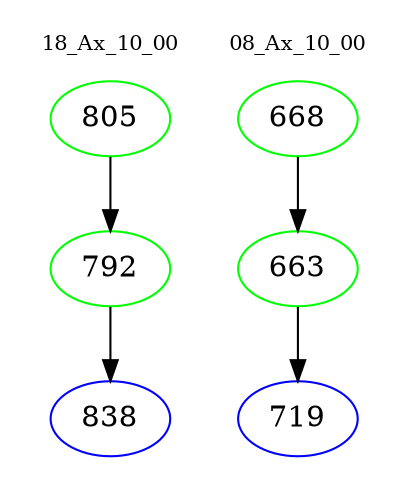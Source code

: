 digraph{
subgraph cluster_0 {
color = white
label = "18_Ax_10_00";
fontsize=10;
T0_805 [label="805", color="green"]
T0_805 -> T0_792 [color="black"]
T0_792 [label="792", color="green"]
T0_792 -> T0_838 [color="black"]
T0_838 [label="838", color="blue"]
}
subgraph cluster_1 {
color = white
label = "08_Ax_10_00";
fontsize=10;
T1_668 [label="668", color="green"]
T1_668 -> T1_663 [color="black"]
T1_663 [label="663", color="green"]
T1_663 -> T1_719 [color="black"]
T1_719 [label="719", color="blue"]
}
}
